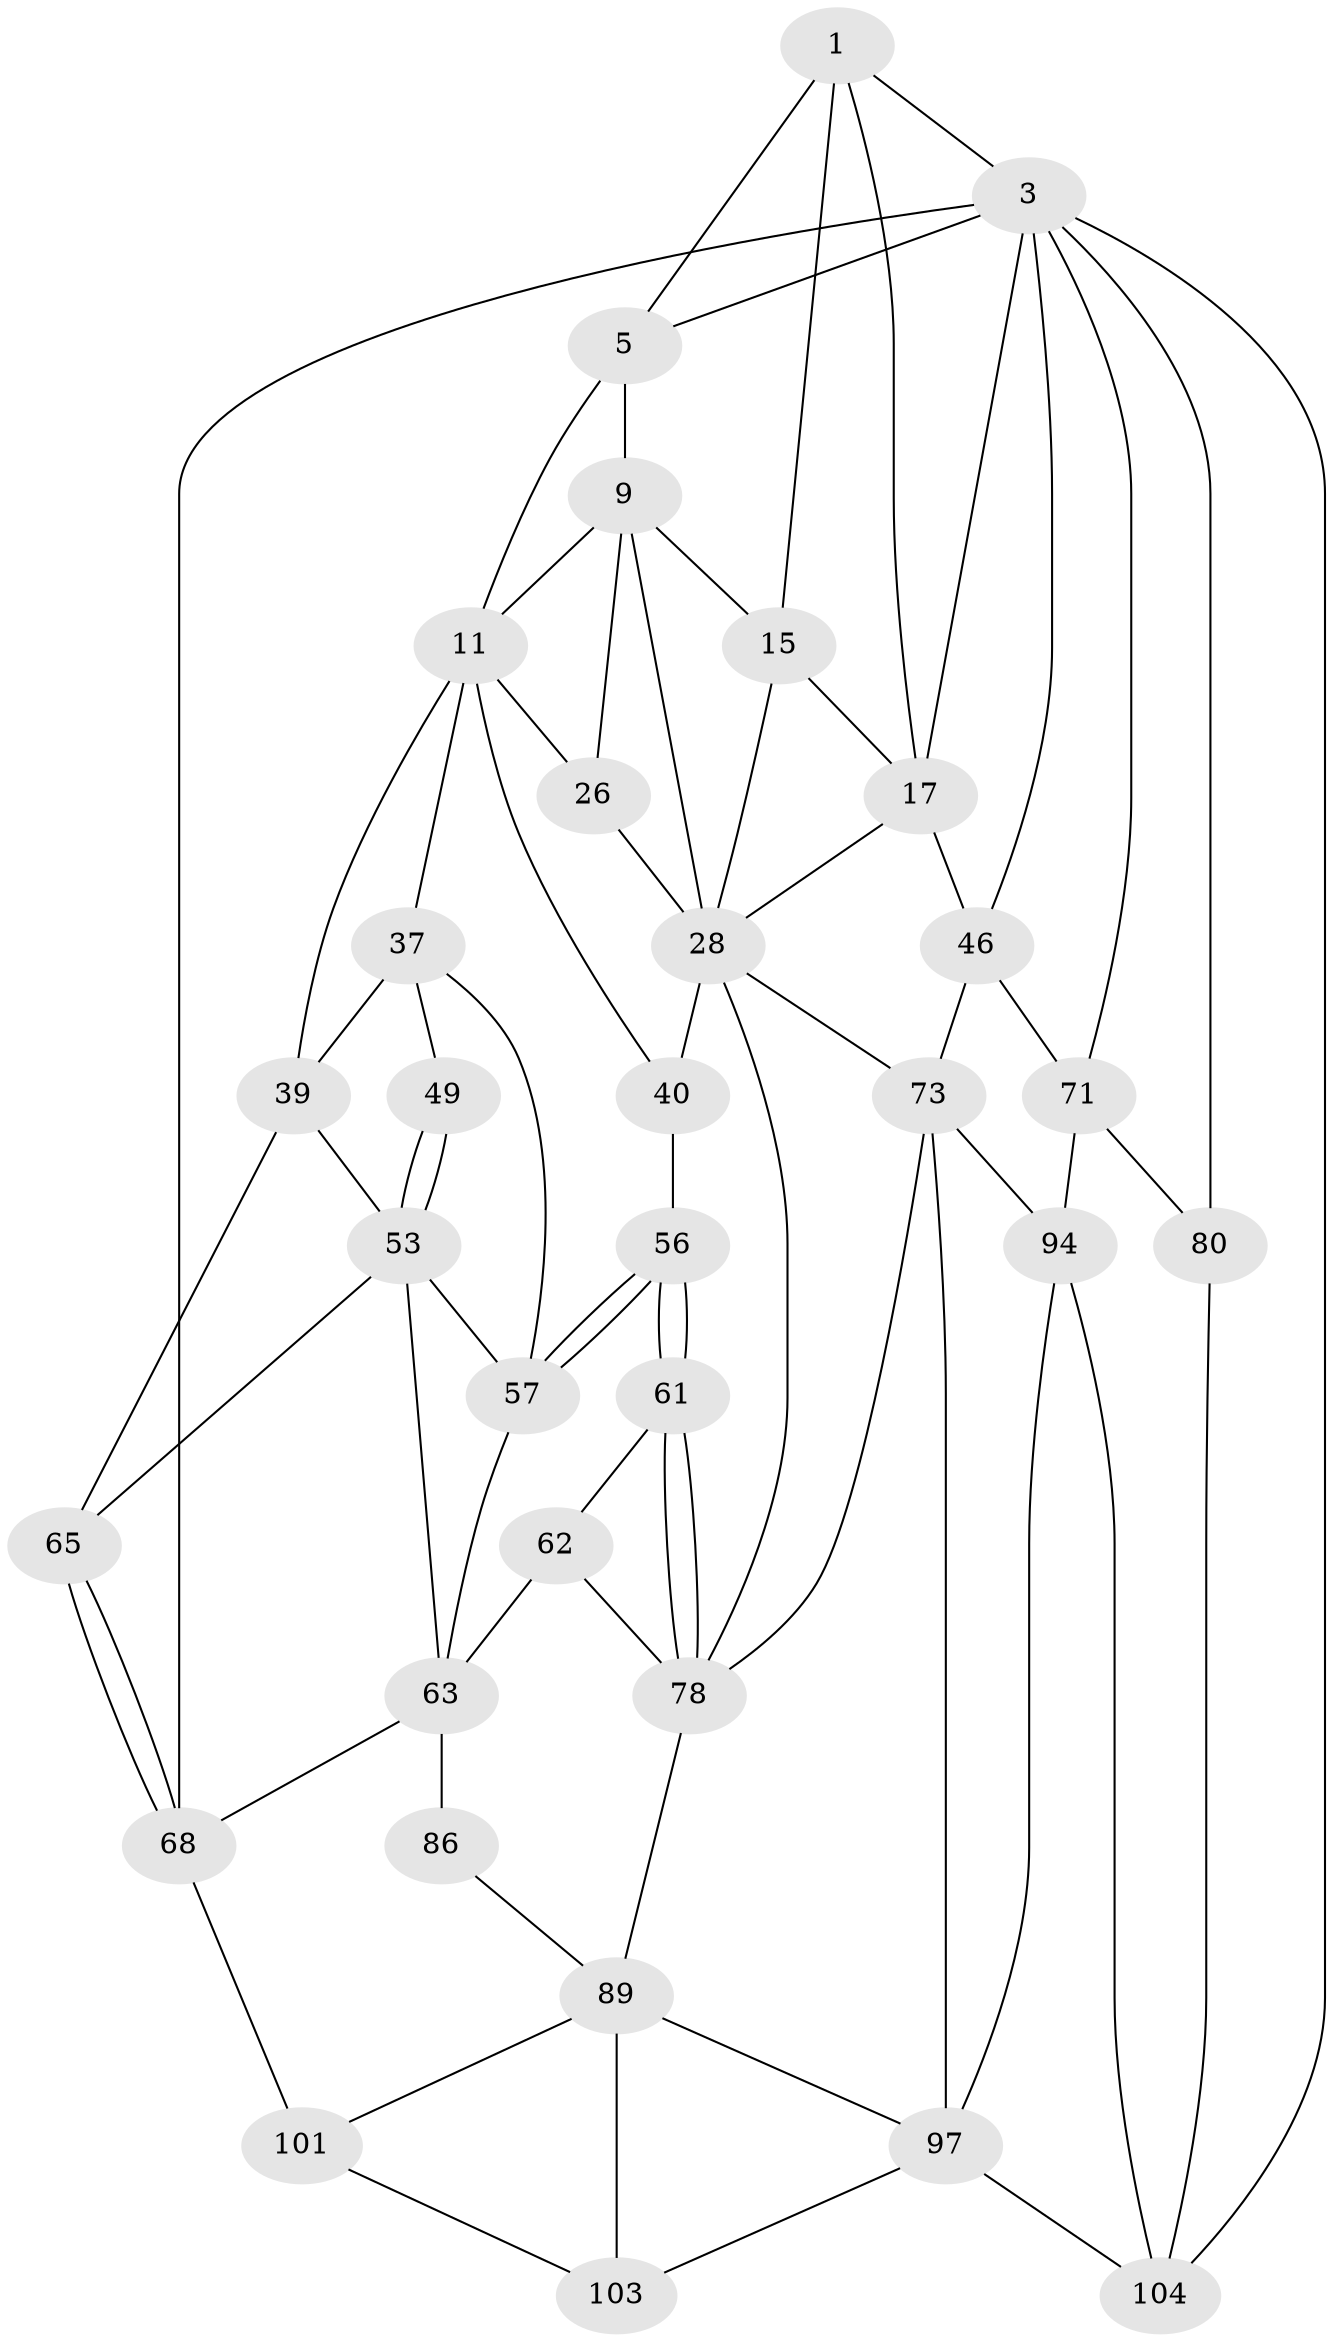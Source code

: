 // original degree distribution, {3: 0.01818181818181818, 4: 0.23636363636363636, 6: 0.21818181818181817, 5: 0.5272727272727272}
// Generated by graph-tools (version 1.1) at 2025/21/03/04/25 18:21:22]
// undirected, 33 vertices, 73 edges
graph export_dot {
graph [start="1"]
  node [color=gray90,style=filled];
  1 [pos="+0.7023986788478723+0",super="+2+7"];
  3 [pos="+1+0",super="+4+79+20"];
  5 [pos="+0.38515921149842075+0",super="+6+12"];
  9 [pos="+0.5592531423811864+0.1882625887277929",super="+10+16"];
  11 [pos="+0.4098265571578065+0.13081541467791424",super="+24"];
  15 [pos="+0.7075463357721348+0.22097217924481635",super="+19"];
  17 [pos="+0.8911425619981246+0.2632033909003643",super="+18"];
  26 [pos="+0.42259466270960333+0.3142898713389704"];
  28 [pos="+0.574825333958687+0.33638658860981385",super="+29+36"];
  37 [pos="+0.26349107467450583+0.40264110201638037",super="+42+38"];
  39 [pos="+0.13234994666562744+0.39293793321929193",super="+51"];
  40 [pos="+0.42119554558467315+0.42202092205944886",super="+50"];
  46 [pos="+0.8808514256560058+0.5057992948393478",super="+47"];
  49 [pos="+0.257850567994016+0.48009933098032986"];
  53 [pos="+0.18738177462214967+0.5328315625588457",super="+59"];
  56 [pos="+0.4503039344305377+0.5590230328562928"];
  57 [pos="+0.3278564326046299+0.5035096163358378",super="+58"];
  61 [pos="+0.42714736135996223+0.6224708735125736"];
  62 [pos="+0.4035341992375559+0.6447320241830367"];
  63 [pos="+0.3345764978600595+0.6645260845562272",super="+76"];
  65 [pos="+0+0.5430260700626562"];
  68 [pos="+0+1",super="+69"];
  71 [pos="+1+0.7164854955537344",super="+81+72"];
  73 [pos="+0.7670947232899438+0.7038710755884572",super="+74"];
  78 [pos="+0.5518345363005787+0.7057427511269043",super="+84"];
  80 [pos="+1+1",super="+107"];
  86 [pos="+0.27864133303851557+0.8093486889894888",super="+87"];
  89 [pos="+0.49841603248397104+0.9135076364978164",super="+90"];
  94 [pos="+0.9805536082082527+0.6825494764076566",super="+99+95"];
  97 [pos="+0.7754272753581882+0.8592901132460287",super="+102+98"];
  101 [pos="+0.23926112089359894+0.9094269011197101",super="+108"];
  103 [pos="+0.526709415390798+1"];
  104 [pos="+0.848855249163441+0.8939271732788028",super="+105"];
  1 -- 3;
  1 -- 17;
  1 -- 5;
  1 -- 15;
  3 -- 5 [weight=2];
  3 -- 80 [weight=2];
  3 -- 68 [weight=2];
  3 -- 17;
  3 -- 46 [weight=2];
  3 -- 71;
  3 -- 104;
  5 -- 9;
  5 -- 11 [weight=3];
  9 -- 26;
  9 -- 11;
  9 -- 28;
  9 -- 15;
  11 -- 37 [weight=2];
  11 -- 39 [weight=2];
  11 -- 40;
  11 -- 26;
  15 -- 28;
  15 -- 17;
  17 -- 28;
  17 -- 46 [weight=2];
  26 -- 28;
  28 -- 40 [weight=3];
  28 -- 78;
  28 -- 73;
  37 -- 49 [weight=2];
  37 -- 57;
  37 -- 39;
  39 -- 65;
  39 -- 53;
  40 -- 56;
  46 -- 73;
  46 -- 71;
  49 -- 53;
  49 -- 53;
  53 -- 65;
  53 -- 57;
  53 -- 63;
  56 -- 57;
  56 -- 57;
  56 -- 61;
  56 -- 61;
  57 -- 63;
  61 -- 62;
  61 -- 78;
  61 -- 78;
  62 -- 63;
  62 -- 78;
  63 -- 68;
  63 -- 86 [weight=3];
  65 -- 68;
  65 -- 68;
  68 -- 101 [weight=2];
  71 -- 80;
  71 -- 94 [weight=2];
  73 -- 94;
  73 -- 97;
  73 -- 78;
  78 -- 89;
  80 -- 104;
  86 -- 89;
  89 -- 101;
  89 -- 103;
  89 -- 97;
  94 -- 104;
  94 -- 97;
  97 -- 103;
  97 -- 104;
  101 -- 103;
}
